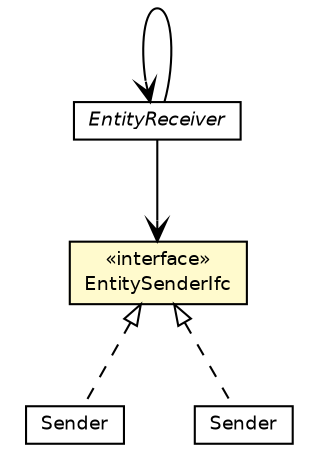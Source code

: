 #!/usr/local/bin/dot
#
# Class diagram 
# Generated by UMLGraph version 5.4 (http://www.umlgraph.org/)
#

digraph G {
	edge [fontname="Helvetica",fontsize=10,labelfontname="Helvetica",labelfontsize=10];
	node [fontname="Helvetica",fontsize=10,shape=plaintext];
	nodesep=0.25;
	ranksep=0.5;
	// jsl.modeling.elements.resource.TwoWayByChanceEntitySender.Sender
	c78031 [label=<<table title="jsl.modeling.elements.resource.TwoWayByChanceEntitySender.Sender" border="0" cellborder="1" cellspacing="0" cellpadding="2" port="p" href="./TwoWayByChanceEntitySender.Sender.html">
		<tr><td><table border="0" cellspacing="0" cellpadding="1">
<tr><td align="center" balign="center"> Sender </td></tr>
		</table></td></tr>
		</table>>, URL="./TwoWayByChanceEntitySender.Sender.html", fontname="Helvetica", fontcolor="black", fontsize=9.0];
	// jsl.modeling.elements.resource.NWayByChanceEntitySender.Sender
	c78067 [label=<<table title="jsl.modeling.elements.resource.NWayByChanceEntitySender.Sender" border="0" cellborder="1" cellspacing="0" cellpadding="2" port="p" href="./NWayByChanceEntitySender.Sender.html">
		<tr><td><table border="0" cellspacing="0" cellpadding="1">
<tr><td align="center" balign="center"> Sender </td></tr>
		</table></td></tr>
		</table>>, URL="./NWayByChanceEntitySender.Sender.html", fontname="Helvetica", fontcolor="black", fontsize=9.0];
	// jsl.modeling.elements.resource.EntitySenderIfc
	c78079 [label=<<table title="jsl.modeling.elements.resource.EntitySenderIfc" border="0" cellborder="1" cellspacing="0" cellpadding="2" port="p" bgcolor="lemonChiffon" href="./EntitySenderIfc.html">
		<tr><td><table border="0" cellspacing="0" cellpadding="1">
<tr><td align="center" balign="center"> &#171;interface&#187; </td></tr>
<tr><td align="center" balign="center"> EntitySenderIfc </td></tr>
		</table></td></tr>
		</table>>, URL="./EntitySenderIfc.html", fontname="Helvetica", fontcolor="black", fontsize=9.0];
	// jsl.modeling.elements.resource.EntityReceiver
	c78084 [label=<<table title="jsl.modeling.elements.resource.EntityReceiver" border="0" cellborder="1" cellspacing="0" cellpadding="2" port="p" href="./EntityReceiver.html">
		<tr><td><table border="0" cellspacing="0" cellpadding="1">
<tr><td align="center" balign="center"><font face="Helvetica-Oblique"> EntityReceiver </font></td></tr>
		</table></td></tr>
		</table>>, URL="./EntityReceiver.html", fontname="Helvetica", fontcolor="black", fontsize=9.0];
	//jsl.modeling.elements.resource.TwoWayByChanceEntitySender.Sender implements jsl.modeling.elements.resource.EntitySenderIfc
	c78079:p -> c78031:p [dir=back,arrowtail=empty,style=dashed];
	//jsl.modeling.elements.resource.NWayByChanceEntitySender.Sender implements jsl.modeling.elements.resource.EntitySenderIfc
	c78079:p -> c78067:p [dir=back,arrowtail=empty,style=dashed];
	// jsl.modeling.elements.resource.EntityReceiver NAVASSOC jsl.modeling.elements.resource.EntityReceiver
	c78084:p -> c78084:p [taillabel="", label="", headlabel="", fontname="Helvetica", fontcolor="black", fontsize=10.0, color="black", arrowhead=open];
	// jsl.modeling.elements.resource.EntityReceiver NAVASSOC jsl.modeling.elements.resource.EntitySenderIfc
	c78084:p -> c78079:p [taillabel="", label="", headlabel="", fontname="Helvetica", fontcolor="black", fontsize=10.0, color="black", arrowhead=open];
}

